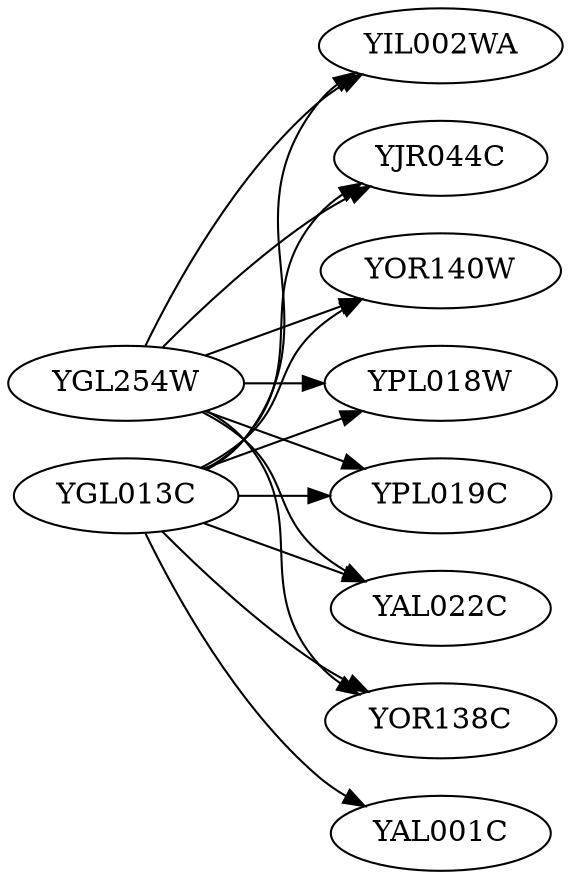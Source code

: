 digraph "Yeast-1" {rankdir=LR;"YGL013C";"YOR140W";"YGL254W";"YPL018W";"YPL019C";"YAL022C";"YOR138C";"YIL002WA";"YJR044C";"YAL001C";"YGL013C" -> "YAL001C" [value="-"];"YGL013C" -> "YAL022C" [value="-"];"YGL013C" -> "YIL002WA" [value="-"];"YGL013C" -> "YJR044C" [value="+"];"YGL013C" -> "YOR138C" [value="-"];"YGL013C" -> "YOR140W" [value="-"];"YGL013C" -> "YPL018W" [value="+"];"YGL013C" -> "YPL019C" [value="-"];"YGL254W" -> "YAL022C" [value="+"];"YGL254W" -> "YIL002WA" [value="+"];"YGL254W" -> "YJR044C" [value="-"];"YGL254W" -> "YOR138C" [value="+"];"YGL254W" -> "YOR140W" [value="+"];"YGL254W" -> "YPL018W" [value="+"];"YGL254W" -> "YPL019C" [value="+"];}